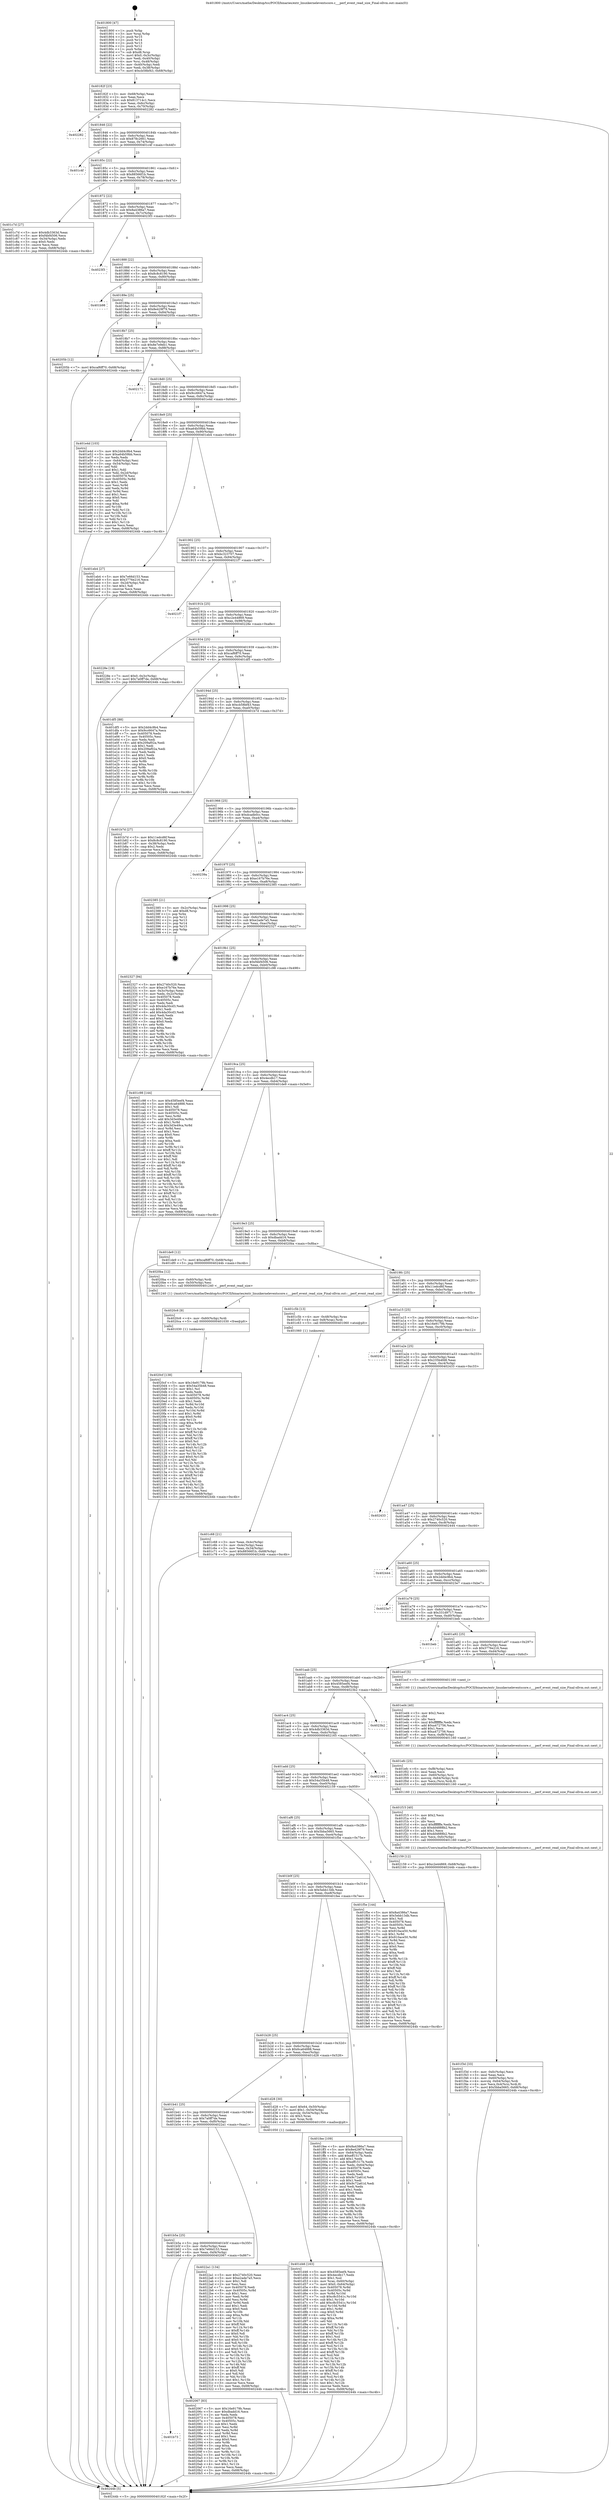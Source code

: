 digraph "0x401800" {
  label = "0x401800 (/mnt/c/Users/mathe/Desktop/tcc/POCII/binaries/extr_linuxkerneleventscore.c___perf_event_read_size_Final-ollvm.out::main(0))"
  labelloc = "t"
  node[shape=record]

  Entry [label="",width=0.3,height=0.3,shape=circle,fillcolor=black,style=filled]
  "0x40182f" [label="{
     0x40182f [23]\l
     | [instrs]\l
     &nbsp;&nbsp;0x40182f \<+3\>: mov -0x68(%rbp),%eax\l
     &nbsp;&nbsp;0x401832 \<+2\>: mov %eax,%ecx\l
     &nbsp;&nbsp;0x401834 \<+6\>: sub $0x813714c1,%ecx\l
     &nbsp;&nbsp;0x40183a \<+3\>: mov %eax,-0x6c(%rbp)\l
     &nbsp;&nbsp;0x40183d \<+3\>: mov %ecx,-0x70(%rbp)\l
     &nbsp;&nbsp;0x401840 \<+6\>: je 0000000000402282 \<main+0xa82\>\l
  }"]
  "0x402282" [label="{
     0x402282\l
  }", style=dashed]
  "0x401846" [label="{
     0x401846 [22]\l
     | [instrs]\l
     &nbsp;&nbsp;0x401846 \<+5\>: jmp 000000000040184b \<main+0x4b\>\l
     &nbsp;&nbsp;0x40184b \<+3\>: mov -0x6c(%rbp),%eax\l
     &nbsp;&nbsp;0x40184e \<+5\>: sub $0x878c2661,%eax\l
     &nbsp;&nbsp;0x401853 \<+3\>: mov %eax,-0x74(%rbp)\l
     &nbsp;&nbsp;0x401856 \<+6\>: je 0000000000401c4f \<main+0x44f\>\l
  }"]
  Exit [label="",width=0.3,height=0.3,shape=circle,fillcolor=black,style=filled,peripheries=2]
  "0x401c4f" [label="{
     0x401c4f\l
  }", style=dashed]
  "0x40185c" [label="{
     0x40185c [22]\l
     | [instrs]\l
     &nbsp;&nbsp;0x40185c \<+5\>: jmp 0000000000401861 \<main+0x61\>\l
     &nbsp;&nbsp;0x401861 \<+3\>: mov -0x6c(%rbp),%eax\l
     &nbsp;&nbsp;0x401864 \<+5\>: sub $0x88566f1b,%eax\l
     &nbsp;&nbsp;0x401869 \<+3\>: mov %eax,-0x78(%rbp)\l
     &nbsp;&nbsp;0x40186c \<+6\>: je 0000000000401c7d \<main+0x47d\>\l
  }"]
  "0x4020cf" [label="{
     0x4020cf [138]\l
     | [instrs]\l
     &nbsp;&nbsp;0x4020cf \<+5\>: mov $0x16e9179b,%esi\l
     &nbsp;&nbsp;0x4020d4 \<+5\>: mov $0x54a35b48,%eax\l
     &nbsp;&nbsp;0x4020d9 \<+2\>: mov $0x1,%cl\l
     &nbsp;&nbsp;0x4020db \<+2\>: xor %edx,%edx\l
     &nbsp;&nbsp;0x4020dd \<+8\>: mov 0x405078,%r8d\l
     &nbsp;&nbsp;0x4020e5 \<+8\>: mov 0x40505c,%r9d\l
     &nbsp;&nbsp;0x4020ed \<+3\>: sub $0x1,%edx\l
     &nbsp;&nbsp;0x4020f0 \<+3\>: mov %r8d,%r10d\l
     &nbsp;&nbsp;0x4020f3 \<+3\>: add %edx,%r10d\l
     &nbsp;&nbsp;0x4020f6 \<+4\>: imul %r10d,%r8d\l
     &nbsp;&nbsp;0x4020fa \<+4\>: and $0x1,%r8d\l
     &nbsp;&nbsp;0x4020fe \<+4\>: cmp $0x0,%r8d\l
     &nbsp;&nbsp;0x402102 \<+4\>: sete %r11b\l
     &nbsp;&nbsp;0x402106 \<+4\>: cmp $0xa,%r9d\l
     &nbsp;&nbsp;0x40210a \<+3\>: setl %bl\l
     &nbsp;&nbsp;0x40210d \<+3\>: mov %r11b,%r14b\l
     &nbsp;&nbsp;0x402110 \<+4\>: xor $0xff,%r14b\l
     &nbsp;&nbsp;0x402114 \<+3\>: mov %bl,%r15b\l
     &nbsp;&nbsp;0x402117 \<+4\>: xor $0xff,%r15b\l
     &nbsp;&nbsp;0x40211b \<+3\>: xor $0x0,%cl\l
     &nbsp;&nbsp;0x40211e \<+3\>: mov %r14b,%r12b\l
     &nbsp;&nbsp;0x402121 \<+4\>: and $0x0,%r12b\l
     &nbsp;&nbsp;0x402125 \<+3\>: and %cl,%r11b\l
     &nbsp;&nbsp;0x402128 \<+3\>: mov %r15b,%r13b\l
     &nbsp;&nbsp;0x40212b \<+4\>: and $0x0,%r13b\l
     &nbsp;&nbsp;0x40212f \<+2\>: and %cl,%bl\l
     &nbsp;&nbsp;0x402131 \<+3\>: or %r11b,%r12b\l
     &nbsp;&nbsp;0x402134 \<+3\>: or %bl,%r13b\l
     &nbsp;&nbsp;0x402137 \<+3\>: xor %r13b,%r12b\l
     &nbsp;&nbsp;0x40213a \<+3\>: or %r15b,%r14b\l
     &nbsp;&nbsp;0x40213d \<+4\>: xor $0xff,%r14b\l
     &nbsp;&nbsp;0x402141 \<+3\>: or $0x0,%cl\l
     &nbsp;&nbsp;0x402144 \<+3\>: and %cl,%r14b\l
     &nbsp;&nbsp;0x402147 \<+3\>: or %r14b,%r12b\l
     &nbsp;&nbsp;0x40214a \<+4\>: test $0x1,%r12b\l
     &nbsp;&nbsp;0x40214e \<+3\>: cmovne %eax,%esi\l
     &nbsp;&nbsp;0x402151 \<+3\>: mov %esi,-0x68(%rbp)\l
     &nbsp;&nbsp;0x402154 \<+5\>: jmp 000000000040244b \<main+0xc4b\>\l
  }"]
  "0x401c7d" [label="{
     0x401c7d [27]\l
     | [instrs]\l
     &nbsp;&nbsp;0x401c7d \<+5\>: mov $0x4db3363d,%eax\l
     &nbsp;&nbsp;0x401c82 \<+5\>: mov $0xf4bf4506,%ecx\l
     &nbsp;&nbsp;0x401c87 \<+3\>: mov -0x34(%rbp),%edx\l
     &nbsp;&nbsp;0x401c8a \<+3\>: cmp $0x0,%edx\l
     &nbsp;&nbsp;0x401c8d \<+3\>: cmove %ecx,%eax\l
     &nbsp;&nbsp;0x401c90 \<+3\>: mov %eax,-0x68(%rbp)\l
     &nbsp;&nbsp;0x401c93 \<+5\>: jmp 000000000040244b \<main+0xc4b\>\l
  }"]
  "0x401872" [label="{
     0x401872 [22]\l
     | [instrs]\l
     &nbsp;&nbsp;0x401872 \<+5\>: jmp 0000000000401877 \<main+0x77\>\l
     &nbsp;&nbsp;0x401877 \<+3\>: mov -0x6c(%rbp),%eax\l
     &nbsp;&nbsp;0x40187a \<+5\>: sub $0x8a4386a7,%eax\l
     &nbsp;&nbsp;0x40187f \<+3\>: mov %eax,-0x7c(%rbp)\l
     &nbsp;&nbsp;0x401882 \<+6\>: je 00000000004023f3 \<main+0xbf3\>\l
  }"]
  "0x4020c6" [label="{
     0x4020c6 [9]\l
     | [instrs]\l
     &nbsp;&nbsp;0x4020c6 \<+4\>: mov -0x60(%rbp),%rdi\l
     &nbsp;&nbsp;0x4020ca \<+5\>: call 0000000000401030 \<free@plt\>\l
     | [calls]\l
     &nbsp;&nbsp;0x401030 \{1\} (unknown)\l
  }"]
  "0x4023f3" [label="{
     0x4023f3\l
  }", style=dashed]
  "0x401888" [label="{
     0x401888 [22]\l
     | [instrs]\l
     &nbsp;&nbsp;0x401888 \<+5\>: jmp 000000000040188d \<main+0x8d\>\l
     &nbsp;&nbsp;0x40188d \<+3\>: mov -0x6c(%rbp),%eax\l
     &nbsp;&nbsp;0x401890 \<+5\>: sub $0x8c8c8190,%eax\l
     &nbsp;&nbsp;0x401895 \<+3\>: mov %eax,-0x80(%rbp)\l
     &nbsp;&nbsp;0x401898 \<+6\>: je 0000000000401b98 \<main+0x398\>\l
  }"]
  "0x401b73" [label="{
     0x401b73\l
  }", style=dashed]
  "0x401b98" [label="{
     0x401b98\l
  }", style=dashed]
  "0x40189e" [label="{
     0x40189e [25]\l
     | [instrs]\l
     &nbsp;&nbsp;0x40189e \<+5\>: jmp 00000000004018a3 \<main+0xa3\>\l
     &nbsp;&nbsp;0x4018a3 \<+3\>: mov -0x6c(%rbp),%eax\l
     &nbsp;&nbsp;0x4018a6 \<+5\>: sub $0x8e429f79,%eax\l
     &nbsp;&nbsp;0x4018ab \<+6\>: mov %eax,-0x84(%rbp)\l
     &nbsp;&nbsp;0x4018b1 \<+6\>: je 000000000040205b \<main+0x85b\>\l
  }"]
  "0x402067" [label="{
     0x402067 [83]\l
     | [instrs]\l
     &nbsp;&nbsp;0x402067 \<+5\>: mov $0x16e9179b,%eax\l
     &nbsp;&nbsp;0x40206c \<+5\>: mov $0xdbadd16,%ecx\l
     &nbsp;&nbsp;0x402071 \<+2\>: xor %edx,%edx\l
     &nbsp;&nbsp;0x402073 \<+7\>: mov 0x405078,%esi\l
     &nbsp;&nbsp;0x40207a \<+7\>: mov 0x40505c,%edi\l
     &nbsp;&nbsp;0x402081 \<+3\>: sub $0x1,%edx\l
     &nbsp;&nbsp;0x402084 \<+3\>: mov %esi,%r8d\l
     &nbsp;&nbsp;0x402087 \<+3\>: add %edx,%r8d\l
     &nbsp;&nbsp;0x40208a \<+4\>: imul %r8d,%esi\l
     &nbsp;&nbsp;0x40208e \<+3\>: and $0x1,%esi\l
     &nbsp;&nbsp;0x402091 \<+3\>: cmp $0x0,%esi\l
     &nbsp;&nbsp;0x402094 \<+4\>: sete %r9b\l
     &nbsp;&nbsp;0x402098 \<+3\>: cmp $0xa,%edi\l
     &nbsp;&nbsp;0x40209b \<+4\>: setl %r10b\l
     &nbsp;&nbsp;0x40209f \<+3\>: mov %r9b,%r11b\l
     &nbsp;&nbsp;0x4020a2 \<+3\>: and %r10b,%r11b\l
     &nbsp;&nbsp;0x4020a5 \<+3\>: xor %r10b,%r9b\l
     &nbsp;&nbsp;0x4020a8 \<+3\>: or %r9b,%r11b\l
     &nbsp;&nbsp;0x4020ab \<+4\>: test $0x1,%r11b\l
     &nbsp;&nbsp;0x4020af \<+3\>: cmovne %ecx,%eax\l
     &nbsp;&nbsp;0x4020b2 \<+3\>: mov %eax,-0x68(%rbp)\l
     &nbsp;&nbsp;0x4020b5 \<+5\>: jmp 000000000040244b \<main+0xc4b\>\l
  }"]
  "0x40205b" [label="{
     0x40205b [12]\l
     | [instrs]\l
     &nbsp;&nbsp;0x40205b \<+7\>: movl $0xcaf6ff70,-0x68(%rbp)\l
     &nbsp;&nbsp;0x402062 \<+5\>: jmp 000000000040244b \<main+0xc4b\>\l
  }"]
  "0x4018b7" [label="{
     0x4018b7 [25]\l
     | [instrs]\l
     &nbsp;&nbsp;0x4018b7 \<+5\>: jmp 00000000004018bc \<main+0xbc\>\l
     &nbsp;&nbsp;0x4018bc \<+3\>: mov -0x6c(%rbp),%eax\l
     &nbsp;&nbsp;0x4018bf \<+5\>: sub $0x8e7e9eb1,%eax\l
     &nbsp;&nbsp;0x4018c4 \<+6\>: mov %eax,-0x88(%rbp)\l
     &nbsp;&nbsp;0x4018ca \<+6\>: je 0000000000402171 \<main+0x971\>\l
  }"]
  "0x401b5a" [label="{
     0x401b5a [25]\l
     | [instrs]\l
     &nbsp;&nbsp;0x401b5a \<+5\>: jmp 0000000000401b5f \<main+0x35f\>\l
     &nbsp;&nbsp;0x401b5f \<+3\>: mov -0x6c(%rbp),%eax\l
     &nbsp;&nbsp;0x401b62 \<+5\>: sub $0x7e66d153,%eax\l
     &nbsp;&nbsp;0x401b67 \<+6\>: mov %eax,-0xf4(%rbp)\l
     &nbsp;&nbsp;0x401b6d \<+6\>: je 0000000000402067 \<main+0x867\>\l
  }"]
  "0x402171" [label="{
     0x402171\l
  }", style=dashed]
  "0x4018d0" [label="{
     0x4018d0 [25]\l
     | [instrs]\l
     &nbsp;&nbsp;0x4018d0 \<+5\>: jmp 00000000004018d5 \<main+0xd5\>\l
     &nbsp;&nbsp;0x4018d5 \<+3\>: mov -0x6c(%rbp),%eax\l
     &nbsp;&nbsp;0x4018d8 \<+5\>: sub $0x9cc6647a,%eax\l
     &nbsp;&nbsp;0x4018dd \<+6\>: mov %eax,-0x8c(%rbp)\l
     &nbsp;&nbsp;0x4018e3 \<+6\>: je 0000000000401e4d \<main+0x64d\>\l
  }"]
  "0x4022a1" [label="{
     0x4022a1 [134]\l
     | [instrs]\l
     &nbsp;&nbsp;0x4022a1 \<+5\>: mov $0x2740c520,%eax\l
     &nbsp;&nbsp;0x4022a6 \<+5\>: mov $0xe2ade7a5,%ecx\l
     &nbsp;&nbsp;0x4022ab \<+2\>: mov $0x1,%dl\l
     &nbsp;&nbsp;0x4022ad \<+2\>: xor %esi,%esi\l
     &nbsp;&nbsp;0x4022af \<+7\>: mov 0x405078,%edi\l
     &nbsp;&nbsp;0x4022b6 \<+8\>: mov 0x40505c,%r8d\l
     &nbsp;&nbsp;0x4022be \<+3\>: sub $0x1,%esi\l
     &nbsp;&nbsp;0x4022c1 \<+3\>: mov %edi,%r9d\l
     &nbsp;&nbsp;0x4022c4 \<+3\>: add %esi,%r9d\l
     &nbsp;&nbsp;0x4022c7 \<+4\>: imul %r9d,%edi\l
     &nbsp;&nbsp;0x4022cb \<+3\>: and $0x1,%edi\l
     &nbsp;&nbsp;0x4022ce \<+3\>: cmp $0x0,%edi\l
     &nbsp;&nbsp;0x4022d1 \<+4\>: sete %r10b\l
     &nbsp;&nbsp;0x4022d5 \<+4\>: cmp $0xa,%r8d\l
     &nbsp;&nbsp;0x4022d9 \<+4\>: setl %r11b\l
     &nbsp;&nbsp;0x4022dd \<+3\>: mov %r10b,%bl\l
     &nbsp;&nbsp;0x4022e0 \<+3\>: xor $0xff,%bl\l
     &nbsp;&nbsp;0x4022e3 \<+3\>: mov %r11b,%r14b\l
     &nbsp;&nbsp;0x4022e6 \<+4\>: xor $0xff,%r14b\l
     &nbsp;&nbsp;0x4022ea \<+3\>: xor $0x0,%dl\l
     &nbsp;&nbsp;0x4022ed \<+3\>: mov %bl,%r15b\l
     &nbsp;&nbsp;0x4022f0 \<+4\>: and $0x0,%r15b\l
     &nbsp;&nbsp;0x4022f4 \<+3\>: and %dl,%r10b\l
     &nbsp;&nbsp;0x4022f7 \<+3\>: mov %r14b,%r12b\l
     &nbsp;&nbsp;0x4022fa \<+4\>: and $0x0,%r12b\l
     &nbsp;&nbsp;0x4022fe \<+3\>: and %dl,%r11b\l
     &nbsp;&nbsp;0x402301 \<+3\>: or %r10b,%r15b\l
     &nbsp;&nbsp;0x402304 \<+3\>: or %r11b,%r12b\l
     &nbsp;&nbsp;0x402307 \<+3\>: xor %r12b,%r15b\l
     &nbsp;&nbsp;0x40230a \<+3\>: or %r14b,%bl\l
     &nbsp;&nbsp;0x40230d \<+3\>: xor $0xff,%bl\l
     &nbsp;&nbsp;0x402310 \<+3\>: or $0x0,%dl\l
     &nbsp;&nbsp;0x402313 \<+2\>: and %dl,%bl\l
     &nbsp;&nbsp;0x402315 \<+3\>: or %bl,%r15b\l
     &nbsp;&nbsp;0x402318 \<+4\>: test $0x1,%r15b\l
     &nbsp;&nbsp;0x40231c \<+3\>: cmovne %ecx,%eax\l
     &nbsp;&nbsp;0x40231f \<+3\>: mov %eax,-0x68(%rbp)\l
     &nbsp;&nbsp;0x402322 \<+5\>: jmp 000000000040244b \<main+0xc4b\>\l
  }"]
  "0x401e4d" [label="{
     0x401e4d [103]\l
     | [instrs]\l
     &nbsp;&nbsp;0x401e4d \<+5\>: mov $0x2dd4c9b4,%eax\l
     &nbsp;&nbsp;0x401e52 \<+5\>: mov $0xa64b59bb,%ecx\l
     &nbsp;&nbsp;0x401e57 \<+2\>: xor %edx,%edx\l
     &nbsp;&nbsp;0x401e59 \<+3\>: mov -0x64(%rbp),%esi\l
     &nbsp;&nbsp;0x401e5c \<+3\>: cmp -0x54(%rbp),%esi\l
     &nbsp;&nbsp;0x401e5f \<+4\>: setl %dil\l
     &nbsp;&nbsp;0x401e63 \<+4\>: and $0x1,%dil\l
     &nbsp;&nbsp;0x401e67 \<+4\>: mov %dil,-0x2d(%rbp)\l
     &nbsp;&nbsp;0x401e6b \<+7\>: mov 0x405078,%esi\l
     &nbsp;&nbsp;0x401e72 \<+8\>: mov 0x40505c,%r8d\l
     &nbsp;&nbsp;0x401e7a \<+3\>: sub $0x1,%edx\l
     &nbsp;&nbsp;0x401e7d \<+3\>: mov %esi,%r9d\l
     &nbsp;&nbsp;0x401e80 \<+3\>: add %edx,%r9d\l
     &nbsp;&nbsp;0x401e83 \<+4\>: imul %r9d,%esi\l
     &nbsp;&nbsp;0x401e87 \<+3\>: and $0x1,%esi\l
     &nbsp;&nbsp;0x401e8a \<+3\>: cmp $0x0,%esi\l
     &nbsp;&nbsp;0x401e8d \<+4\>: sete %dil\l
     &nbsp;&nbsp;0x401e91 \<+4\>: cmp $0xa,%r8d\l
     &nbsp;&nbsp;0x401e95 \<+4\>: setl %r10b\l
     &nbsp;&nbsp;0x401e99 \<+3\>: mov %dil,%r11b\l
     &nbsp;&nbsp;0x401e9c \<+3\>: and %r10b,%r11b\l
     &nbsp;&nbsp;0x401e9f \<+3\>: xor %r10b,%dil\l
     &nbsp;&nbsp;0x401ea2 \<+3\>: or %dil,%r11b\l
     &nbsp;&nbsp;0x401ea5 \<+4\>: test $0x1,%r11b\l
     &nbsp;&nbsp;0x401ea9 \<+3\>: cmovne %ecx,%eax\l
     &nbsp;&nbsp;0x401eac \<+3\>: mov %eax,-0x68(%rbp)\l
     &nbsp;&nbsp;0x401eaf \<+5\>: jmp 000000000040244b \<main+0xc4b\>\l
  }"]
  "0x4018e9" [label="{
     0x4018e9 [25]\l
     | [instrs]\l
     &nbsp;&nbsp;0x4018e9 \<+5\>: jmp 00000000004018ee \<main+0xee\>\l
     &nbsp;&nbsp;0x4018ee \<+3\>: mov -0x6c(%rbp),%eax\l
     &nbsp;&nbsp;0x4018f1 \<+5\>: sub $0xa64b59bb,%eax\l
     &nbsp;&nbsp;0x4018f6 \<+6\>: mov %eax,-0x90(%rbp)\l
     &nbsp;&nbsp;0x4018fc \<+6\>: je 0000000000401eb4 \<main+0x6b4\>\l
  }"]
  "0x401f3d" [label="{
     0x401f3d [33]\l
     | [instrs]\l
     &nbsp;&nbsp;0x401f3d \<+6\>: mov -0xfc(%rbp),%ecx\l
     &nbsp;&nbsp;0x401f43 \<+3\>: imul %eax,%ecx\l
     &nbsp;&nbsp;0x401f46 \<+4\>: mov -0x60(%rbp),%rsi\l
     &nbsp;&nbsp;0x401f4a \<+4\>: movslq -0x64(%rbp),%rdi\l
     &nbsp;&nbsp;0x401f4e \<+4\>: mov %ecx,0x4(%rsi,%rdi,8)\l
     &nbsp;&nbsp;0x401f52 \<+7\>: movl $0x5bba5665,-0x68(%rbp)\l
     &nbsp;&nbsp;0x401f59 \<+5\>: jmp 000000000040244b \<main+0xc4b\>\l
  }"]
  "0x401eb4" [label="{
     0x401eb4 [27]\l
     | [instrs]\l
     &nbsp;&nbsp;0x401eb4 \<+5\>: mov $0x7e66d153,%eax\l
     &nbsp;&nbsp;0x401eb9 \<+5\>: mov $0x3776e216,%ecx\l
     &nbsp;&nbsp;0x401ebe \<+3\>: mov -0x2d(%rbp),%dl\l
     &nbsp;&nbsp;0x401ec1 \<+3\>: test $0x1,%dl\l
     &nbsp;&nbsp;0x401ec4 \<+3\>: cmovne %ecx,%eax\l
     &nbsp;&nbsp;0x401ec7 \<+3\>: mov %eax,-0x68(%rbp)\l
     &nbsp;&nbsp;0x401eca \<+5\>: jmp 000000000040244b \<main+0xc4b\>\l
  }"]
  "0x401902" [label="{
     0x401902 [25]\l
     | [instrs]\l
     &nbsp;&nbsp;0x401902 \<+5\>: jmp 0000000000401907 \<main+0x107\>\l
     &nbsp;&nbsp;0x401907 \<+3\>: mov -0x6c(%rbp),%eax\l
     &nbsp;&nbsp;0x40190a \<+5\>: sub $0xbc323707,%eax\l
     &nbsp;&nbsp;0x40190f \<+6\>: mov %eax,-0x94(%rbp)\l
     &nbsp;&nbsp;0x401915 \<+6\>: je 00000000004021f7 \<main+0x9f7\>\l
  }"]
  "0x401f15" [label="{
     0x401f15 [40]\l
     | [instrs]\l
     &nbsp;&nbsp;0x401f15 \<+5\>: mov $0x2,%ecx\l
     &nbsp;&nbsp;0x401f1a \<+1\>: cltd\l
     &nbsp;&nbsp;0x401f1b \<+2\>: idiv %ecx\l
     &nbsp;&nbsp;0x401f1d \<+6\>: imul $0xfffffffe,%edx,%ecx\l
     &nbsp;&nbsp;0x401f23 \<+6\>: sub $0xdd4888b2,%ecx\l
     &nbsp;&nbsp;0x401f29 \<+3\>: add $0x1,%ecx\l
     &nbsp;&nbsp;0x401f2c \<+6\>: add $0xdd4888b2,%ecx\l
     &nbsp;&nbsp;0x401f32 \<+6\>: mov %ecx,-0xfc(%rbp)\l
     &nbsp;&nbsp;0x401f38 \<+5\>: call 0000000000401160 \<next_i\>\l
     | [calls]\l
     &nbsp;&nbsp;0x401160 \{1\} (/mnt/c/Users/mathe/Desktop/tcc/POCII/binaries/extr_linuxkerneleventscore.c___perf_event_read_size_Final-ollvm.out::next_i)\l
  }"]
  "0x4021f7" [label="{
     0x4021f7\l
  }", style=dashed]
  "0x40191b" [label="{
     0x40191b [25]\l
     | [instrs]\l
     &nbsp;&nbsp;0x40191b \<+5\>: jmp 0000000000401920 \<main+0x120\>\l
     &nbsp;&nbsp;0x401920 \<+3\>: mov -0x6c(%rbp),%eax\l
     &nbsp;&nbsp;0x401923 \<+5\>: sub $0xc2e44869,%eax\l
     &nbsp;&nbsp;0x401928 \<+6\>: mov %eax,-0x98(%rbp)\l
     &nbsp;&nbsp;0x40192e \<+6\>: je 000000000040228e \<main+0xa8e\>\l
  }"]
  "0x401efc" [label="{
     0x401efc [25]\l
     | [instrs]\l
     &nbsp;&nbsp;0x401efc \<+6\>: mov -0xf8(%rbp),%ecx\l
     &nbsp;&nbsp;0x401f02 \<+3\>: imul %eax,%ecx\l
     &nbsp;&nbsp;0x401f05 \<+4\>: mov -0x60(%rbp),%rsi\l
     &nbsp;&nbsp;0x401f09 \<+4\>: movslq -0x64(%rbp),%rdi\l
     &nbsp;&nbsp;0x401f0d \<+3\>: mov %ecx,(%rsi,%rdi,8)\l
     &nbsp;&nbsp;0x401f10 \<+5\>: call 0000000000401160 \<next_i\>\l
     | [calls]\l
     &nbsp;&nbsp;0x401160 \{1\} (/mnt/c/Users/mathe/Desktop/tcc/POCII/binaries/extr_linuxkerneleventscore.c___perf_event_read_size_Final-ollvm.out::next_i)\l
  }"]
  "0x40228e" [label="{
     0x40228e [19]\l
     | [instrs]\l
     &nbsp;&nbsp;0x40228e \<+7\>: movl $0x0,-0x3c(%rbp)\l
     &nbsp;&nbsp;0x402295 \<+7\>: movl $0x7a0ff7de,-0x68(%rbp)\l
     &nbsp;&nbsp;0x40229c \<+5\>: jmp 000000000040244b \<main+0xc4b\>\l
  }"]
  "0x401934" [label="{
     0x401934 [25]\l
     | [instrs]\l
     &nbsp;&nbsp;0x401934 \<+5\>: jmp 0000000000401939 \<main+0x139\>\l
     &nbsp;&nbsp;0x401939 \<+3\>: mov -0x6c(%rbp),%eax\l
     &nbsp;&nbsp;0x40193c \<+5\>: sub $0xcaf6ff70,%eax\l
     &nbsp;&nbsp;0x401941 \<+6\>: mov %eax,-0x9c(%rbp)\l
     &nbsp;&nbsp;0x401947 \<+6\>: je 0000000000401df5 \<main+0x5f5\>\l
  }"]
  "0x401ed4" [label="{
     0x401ed4 [40]\l
     | [instrs]\l
     &nbsp;&nbsp;0x401ed4 \<+5\>: mov $0x2,%ecx\l
     &nbsp;&nbsp;0x401ed9 \<+1\>: cltd\l
     &nbsp;&nbsp;0x401eda \<+2\>: idiv %ecx\l
     &nbsp;&nbsp;0x401edc \<+6\>: imul $0xfffffffe,%edx,%ecx\l
     &nbsp;&nbsp;0x401ee2 \<+6\>: add $0xa472756,%ecx\l
     &nbsp;&nbsp;0x401ee8 \<+3\>: add $0x1,%ecx\l
     &nbsp;&nbsp;0x401eeb \<+6\>: sub $0xa472756,%ecx\l
     &nbsp;&nbsp;0x401ef1 \<+6\>: mov %ecx,-0xf8(%rbp)\l
     &nbsp;&nbsp;0x401ef7 \<+5\>: call 0000000000401160 \<next_i\>\l
     | [calls]\l
     &nbsp;&nbsp;0x401160 \{1\} (/mnt/c/Users/mathe/Desktop/tcc/POCII/binaries/extr_linuxkerneleventscore.c___perf_event_read_size_Final-ollvm.out::next_i)\l
  }"]
  "0x401df5" [label="{
     0x401df5 [88]\l
     | [instrs]\l
     &nbsp;&nbsp;0x401df5 \<+5\>: mov $0x2dd4c9b4,%eax\l
     &nbsp;&nbsp;0x401dfa \<+5\>: mov $0x9cc6647a,%ecx\l
     &nbsp;&nbsp;0x401dff \<+7\>: mov 0x405078,%edx\l
     &nbsp;&nbsp;0x401e06 \<+7\>: mov 0x40505c,%esi\l
     &nbsp;&nbsp;0x401e0d \<+2\>: mov %edx,%edi\l
     &nbsp;&nbsp;0x401e0f \<+6\>: add $0x209af02a,%edi\l
     &nbsp;&nbsp;0x401e15 \<+3\>: sub $0x1,%edi\l
     &nbsp;&nbsp;0x401e18 \<+6\>: sub $0x209af02a,%edi\l
     &nbsp;&nbsp;0x401e1e \<+3\>: imul %edi,%edx\l
     &nbsp;&nbsp;0x401e21 \<+3\>: and $0x1,%edx\l
     &nbsp;&nbsp;0x401e24 \<+3\>: cmp $0x0,%edx\l
     &nbsp;&nbsp;0x401e27 \<+4\>: sete %r8b\l
     &nbsp;&nbsp;0x401e2b \<+3\>: cmp $0xa,%esi\l
     &nbsp;&nbsp;0x401e2e \<+4\>: setl %r9b\l
     &nbsp;&nbsp;0x401e32 \<+3\>: mov %r8b,%r10b\l
     &nbsp;&nbsp;0x401e35 \<+3\>: and %r9b,%r10b\l
     &nbsp;&nbsp;0x401e38 \<+3\>: xor %r9b,%r8b\l
     &nbsp;&nbsp;0x401e3b \<+3\>: or %r8b,%r10b\l
     &nbsp;&nbsp;0x401e3e \<+4\>: test $0x1,%r10b\l
     &nbsp;&nbsp;0x401e42 \<+3\>: cmovne %ecx,%eax\l
     &nbsp;&nbsp;0x401e45 \<+3\>: mov %eax,-0x68(%rbp)\l
     &nbsp;&nbsp;0x401e48 \<+5\>: jmp 000000000040244b \<main+0xc4b\>\l
  }"]
  "0x40194d" [label="{
     0x40194d [25]\l
     | [instrs]\l
     &nbsp;&nbsp;0x40194d \<+5\>: jmp 0000000000401952 \<main+0x152\>\l
     &nbsp;&nbsp;0x401952 \<+3\>: mov -0x6c(%rbp),%eax\l
     &nbsp;&nbsp;0x401955 \<+5\>: sub $0xcb58bf43,%eax\l
     &nbsp;&nbsp;0x40195a \<+6\>: mov %eax,-0xa0(%rbp)\l
     &nbsp;&nbsp;0x401960 \<+6\>: je 0000000000401b7d \<main+0x37d\>\l
  }"]
  "0x401d46" [label="{
     0x401d46 [163]\l
     | [instrs]\l
     &nbsp;&nbsp;0x401d46 \<+5\>: mov $0x4585eef4,%ecx\l
     &nbsp;&nbsp;0x401d4b \<+5\>: mov $0x4ecdb17,%edx\l
     &nbsp;&nbsp;0x401d50 \<+3\>: mov $0x1,%sil\l
     &nbsp;&nbsp;0x401d53 \<+4\>: mov %rax,-0x60(%rbp)\l
     &nbsp;&nbsp;0x401d57 \<+7\>: movl $0x0,-0x64(%rbp)\l
     &nbsp;&nbsp;0x401d5e \<+8\>: mov 0x405078,%r8d\l
     &nbsp;&nbsp;0x401d66 \<+8\>: mov 0x40505c,%r9d\l
     &nbsp;&nbsp;0x401d6e \<+3\>: mov %r8d,%r10d\l
     &nbsp;&nbsp;0x401d71 \<+7\>: sub $0xc8c5541c,%r10d\l
     &nbsp;&nbsp;0x401d78 \<+4\>: sub $0x1,%r10d\l
     &nbsp;&nbsp;0x401d7c \<+7\>: add $0xc8c5541c,%r10d\l
     &nbsp;&nbsp;0x401d83 \<+4\>: imul %r10d,%r8d\l
     &nbsp;&nbsp;0x401d87 \<+4\>: and $0x1,%r8d\l
     &nbsp;&nbsp;0x401d8b \<+4\>: cmp $0x0,%r8d\l
     &nbsp;&nbsp;0x401d8f \<+4\>: sete %r11b\l
     &nbsp;&nbsp;0x401d93 \<+4\>: cmp $0xa,%r9d\l
     &nbsp;&nbsp;0x401d97 \<+3\>: setl %bl\l
     &nbsp;&nbsp;0x401d9a \<+3\>: mov %r11b,%r14b\l
     &nbsp;&nbsp;0x401d9d \<+4\>: xor $0xff,%r14b\l
     &nbsp;&nbsp;0x401da1 \<+3\>: mov %bl,%r15b\l
     &nbsp;&nbsp;0x401da4 \<+4\>: xor $0xff,%r15b\l
     &nbsp;&nbsp;0x401da8 \<+4\>: xor $0x1,%sil\l
     &nbsp;&nbsp;0x401dac \<+3\>: mov %r14b,%r12b\l
     &nbsp;&nbsp;0x401daf \<+4\>: and $0xff,%r12b\l
     &nbsp;&nbsp;0x401db3 \<+3\>: and %sil,%r11b\l
     &nbsp;&nbsp;0x401db6 \<+3\>: mov %r15b,%r13b\l
     &nbsp;&nbsp;0x401db9 \<+4\>: and $0xff,%r13b\l
     &nbsp;&nbsp;0x401dbd \<+3\>: and %sil,%bl\l
     &nbsp;&nbsp;0x401dc0 \<+3\>: or %r11b,%r12b\l
     &nbsp;&nbsp;0x401dc3 \<+3\>: or %bl,%r13b\l
     &nbsp;&nbsp;0x401dc6 \<+3\>: xor %r13b,%r12b\l
     &nbsp;&nbsp;0x401dc9 \<+3\>: or %r15b,%r14b\l
     &nbsp;&nbsp;0x401dcc \<+4\>: xor $0xff,%r14b\l
     &nbsp;&nbsp;0x401dd0 \<+4\>: or $0x1,%sil\l
     &nbsp;&nbsp;0x401dd4 \<+3\>: and %sil,%r14b\l
     &nbsp;&nbsp;0x401dd7 \<+3\>: or %r14b,%r12b\l
     &nbsp;&nbsp;0x401dda \<+4\>: test $0x1,%r12b\l
     &nbsp;&nbsp;0x401dde \<+3\>: cmovne %edx,%ecx\l
     &nbsp;&nbsp;0x401de1 \<+3\>: mov %ecx,-0x68(%rbp)\l
     &nbsp;&nbsp;0x401de4 \<+5\>: jmp 000000000040244b \<main+0xc4b\>\l
  }"]
  "0x401b7d" [label="{
     0x401b7d [27]\l
     | [instrs]\l
     &nbsp;&nbsp;0x401b7d \<+5\>: mov $0x11edcd6f,%eax\l
     &nbsp;&nbsp;0x401b82 \<+5\>: mov $0x8c8c8190,%ecx\l
     &nbsp;&nbsp;0x401b87 \<+3\>: mov -0x38(%rbp),%edx\l
     &nbsp;&nbsp;0x401b8a \<+3\>: cmp $0x2,%edx\l
     &nbsp;&nbsp;0x401b8d \<+3\>: cmovne %ecx,%eax\l
     &nbsp;&nbsp;0x401b90 \<+3\>: mov %eax,-0x68(%rbp)\l
     &nbsp;&nbsp;0x401b93 \<+5\>: jmp 000000000040244b \<main+0xc4b\>\l
  }"]
  "0x401966" [label="{
     0x401966 [25]\l
     | [instrs]\l
     &nbsp;&nbsp;0x401966 \<+5\>: jmp 000000000040196b \<main+0x16b\>\l
     &nbsp;&nbsp;0x40196b \<+3\>: mov -0x6c(%rbp),%eax\l
     &nbsp;&nbsp;0x40196e \<+5\>: sub $0xdcadb0cc,%eax\l
     &nbsp;&nbsp;0x401973 \<+6\>: mov %eax,-0xa4(%rbp)\l
     &nbsp;&nbsp;0x401979 \<+6\>: je 000000000040239a \<main+0xb9a\>\l
  }"]
  "0x40244b" [label="{
     0x40244b [5]\l
     | [instrs]\l
     &nbsp;&nbsp;0x40244b \<+5\>: jmp 000000000040182f \<main+0x2f\>\l
  }"]
  "0x401800" [label="{
     0x401800 [47]\l
     | [instrs]\l
     &nbsp;&nbsp;0x401800 \<+1\>: push %rbp\l
     &nbsp;&nbsp;0x401801 \<+3\>: mov %rsp,%rbp\l
     &nbsp;&nbsp;0x401804 \<+2\>: push %r15\l
     &nbsp;&nbsp;0x401806 \<+2\>: push %r14\l
     &nbsp;&nbsp;0x401808 \<+2\>: push %r13\l
     &nbsp;&nbsp;0x40180a \<+2\>: push %r12\l
     &nbsp;&nbsp;0x40180c \<+1\>: push %rbx\l
     &nbsp;&nbsp;0x40180d \<+7\>: sub $0xd8,%rsp\l
     &nbsp;&nbsp;0x401814 \<+7\>: movl $0x0,-0x3c(%rbp)\l
     &nbsp;&nbsp;0x40181b \<+3\>: mov %edi,-0x40(%rbp)\l
     &nbsp;&nbsp;0x40181e \<+4\>: mov %rsi,-0x48(%rbp)\l
     &nbsp;&nbsp;0x401822 \<+3\>: mov -0x40(%rbp),%edi\l
     &nbsp;&nbsp;0x401825 \<+3\>: mov %edi,-0x38(%rbp)\l
     &nbsp;&nbsp;0x401828 \<+7\>: movl $0xcb58bf43,-0x68(%rbp)\l
  }"]
  "0x401b41" [label="{
     0x401b41 [25]\l
     | [instrs]\l
     &nbsp;&nbsp;0x401b41 \<+5\>: jmp 0000000000401b46 \<main+0x346\>\l
     &nbsp;&nbsp;0x401b46 \<+3\>: mov -0x6c(%rbp),%eax\l
     &nbsp;&nbsp;0x401b49 \<+5\>: sub $0x7a0ff7de,%eax\l
     &nbsp;&nbsp;0x401b4e \<+6\>: mov %eax,-0xf0(%rbp)\l
     &nbsp;&nbsp;0x401b54 \<+6\>: je 00000000004022a1 \<main+0xaa1\>\l
  }"]
  "0x40239a" [label="{
     0x40239a\l
  }", style=dashed]
  "0x40197f" [label="{
     0x40197f [25]\l
     | [instrs]\l
     &nbsp;&nbsp;0x40197f \<+5\>: jmp 0000000000401984 \<main+0x184\>\l
     &nbsp;&nbsp;0x401984 \<+3\>: mov -0x6c(%rbp),%eax\l
     &nbsp;&nbsp;0x401987 \<+5\>: sub $0xe167b76e,%eax\l
     &nbsp;&nbsp;0x40198c \<+6\>: mov %eax,-0xa8(%rbp)\l
     &nbsp;&nbsp;0x401992 \<+6\>: je 0000000000402385 \<main+0xb85\>\l
  }"]
  "0x401d28" [label="{
     0x401d28 [30]\l
     | [instrs]\l
     &nbsp;&nbsp;0x401d28 \<+7\>: movl $0x64,-0x50(%rbp)\l
     &nbsp;&nbsp;0x401d2f \<+7\>: movl $0x1,-0x54(%rbp)\l
     &nbsp;&nbsp;0x401d36 \<+4\>: movslq -0x54(%rbp),%rax\l
     &nbsp;&nbsp;0x401d3a \<+4\>: shl $0x3,%rax\l
     &nbsp;&nbsp;0x401d3e \<+3\>: mov %rax,%rdi\l
     &nbsp;&nbsp;0x401d41 \<+5\>: call 0000000000401050 \<malloc@plt\>\l
     | [calls]\l
     &nbsp;&nbsp;0x401050 \{1\} (unknown)\l
  }"]
  "0x402385" [label="{
     0x402385 [21]\l
     | [instrs]\l
     &nbsp;&nbsp;0x402385 \<+3\>: mov -0x2c(%rbp),%eax\l
     &nbsp;&nbsp;0x402388 \<+7\>: add $0xd8,%rsp\l
     &nbsp;&nbsp;0x40238f \<+1\>: pop %rbx\l
     &nbsp;&nbsp;0x402390 \<+2\>: pop %r12\l
     &nbsp;&nbsp;0x402392 \<+2\>: pop %r13\l
     &nbsp;&nbsp;0x402394 \<+2\>: pop %r14\l
     &nbsp;&nbsp;0x402396 \<+2\>: pop %r15\l
     &nbsp;&nbsp;0x402398 \<+1\>: pop %rbp\l
     &nbsp;&nbsp;0x402399 \<+1\>: ret\l
  }"]
  "0x401998" [label="{
     0x401998 [25]\l
     | [instrs]\l
     &nbsp;&nbsp;0x401998 \<+5\>: jmp 000000000040199d \<main+0x19d\>\l
     &nbsp;&nbsp;0x40199d \<+3\>: mov -0x6c(%rbp),%eax\l
     &nbsp;&nbsp;0x4019a0 \<+5\>: sub $0xe2ade7a5,%eax\l
     &nbsp;&nbsp;0x4019a5 \<+6\>: mov %eax,-0xac(%rbp)\l
     &nbsp;&nbsp;0x4019ab \<+6\>: je 0000000000402327 \<main+0xb27\>\l
  }"]
  "0x401b28" [label="{
     0x401b28 [25]\l
     | [instrs]\l
     &nbsp;&nbsp;0x401b28 \<+5\>: jmp 0000000000401b2d \<main+0x32d\>\l
     &nbsp;&nbsp;0x401b2d \<+3\>: mov -0x6c(%rbp),%eax\l
     &nbsp;&nbsp;0x401b30 \<+5\>: sub $0x6ca64888,%eax\l
     &nbsp;&nbsp;0x401b35 \<+6\>: mov %eax,-0xec(%rbp)\l
     &nbsp;&nbsp;0x401b3b \<+6\>: je 0000000000401d28 \<main+0x528\>\l
  }"]
  "0x402327" [label="{
     0x402327 [94]\l
     | [instrs]\l
     &nbsp;&nbsp;0x402327 \<+5\>: mov $0x2740c520,%eax\l
     &nbsp;&nbsp;0x40232c \<+5\>: mov $0xe167b76e,%ecx\l
     &nbsp;&nbsp;0x402331 \<+3\>: mov -0x3c(%rbp),%edx\l
     &nbsp;&nbsp;0x402334 \<+3\>: mov %edx,-0x2c(%rbp)\l
     &nbsp;&nbsp;0x402337 \<+7\>: mov 0x405078,%edx\l
     &nbsp;&nbsp;0x40233e \<+7\>: mov 0x40505c,%esi\l
     &nbsp;&nbsp;0x402345 \<+2\>: mov %edx,%edi\l
     &nbsp;&nbsp;0x402347 \<+6\>: sub $0x4da30cd3,%edi\l
     &nbsp;&nbsp;0x40234d \<+3\>: sub $0x1,%edi\l
     &nbsp;&nbsp;0x402350 \<+6\>: add $0x4da30cd3,%edi\l
     &nbsp;&nbsp;0x402356 \<+3\>: imul %edi,%edx\l
     &nbsp;&nbsp;0x402359 \<+3\>: and $0x1,%edx\l
     &nbsp;&nbsp;0x40235c \<+3\>: cmp $0x0,%edx\l
     &nbsp;&nbsp;0x40235f \<+4\>: sete %r8b\l
     &nbsp;&nbsp;0x402363 \<+3\>: cmp $0xa,%esi\l
     &nbsp;&nbsp;0x402366 \<+4\>: setl %r9b\l
     &nbsp;&nbsp;0x40236a \<+3\>: mov %r8b,%r10b\l
     &nbsp;&nbsp;0x40236d \<+3\>: and %r9b,%r10b\l
     &nbsp;&nbsp;0x402370 \<+3\>: xor %r9b,%r8b\l
     &nbsp;&nbsp;0x402373 \<+3\>: or %r8b,%r10b\l
     &nbsp;&nbsp;0x402376 \<+4\>: test $0x1,%r10b\l
     &nbsp;&nbsp;0x40237a \<+3\>: cmovne %ecx,%eax\l
     &nbsp;&nbsp;0x40237d \<+3\>: mov %eax,-0x68(%rbp)\l
     &nbsp;&nbsp;0x402380 \<+5\>: jmp 000000000040244b \<main+0xc4b\>\l
  }"]
  "0x4019b1" [label="{
     0x4019b1 [25]\l
     | [instrs]\l
     &nbsp;&nbsp;0x4019b1 \<+5\>: jmp 00000000004019b6 \<main+0x1b6\>\l
     &nbsp;&nbsp;0x4019b6 \<+3\>: mov -0x6c(%rbp),%eax\l
     &nbsp;&nbsp;0x4019b9 \<+5\>: sub $0xf4bf4506,%eax\l
     &nbsp;&nbsp;0x4019be \<+6\>: mov %eax,-0xb0(%rbp)\l
     &nbsp;&nbsp;0x4019c4 \<+6\>: je 0000000000401c98 \<main+0x498\>\l
  }"]
  "0x401fee" [label="{
     0x401fee [109]\l
     | [instrs]\l
     &nbsp;&nbsp;0x401fee \<+5\>: mov $0x8a4386a7,%eax\l
     &nbsp;&nbsp;0x401ff3 \<+5\>: mov $0x8e429f79,%ecx\l
     &nbsp;&nbsp;0x401ff8 \<+3\>: mov -0x64(%rbp),%edx\l
     &nbsp;&nbsp;0x401ffb \<+6\>: add $0xeff1517b,%edx\l
     &nbsp;&nbsp;0x402001 \<+3\>: add $0x1,%edx\l
     &nbsp;&nbsp;0x402004 \<+6\>: sub $0xeff1517b,%edx\l
     &nbsp;&nbsp;0x40200a \<+3\>: mov %edx,-0x64(%rbp)\l
     &nbsp;&nbsp;0x40200d \<+7\>: mov 0x405078,%edx\l
     &nbsp;&nbsp;0x402014 \<+7\>: mov 0x40505c,%esi\l
     &nbsp;&nbsp;0x40201b \<+2\>: mov %edx,%edi\l
     &nbsp;&nbsp;0x40201d \<+6\>: sub $0x9c72a61d,%edi\l
     &nbsp;&nbsp;0x402023 \<+3\>: sub $0x1,%edi\l
     &nbsp;&nbsp;0x402026 \<+6\>: add $0x9c72a61d,%edi\l
     &nbsp;&nbsp;0x40202c \<+3\>: imul %edi,%edx\l
     &nbsp;&nbsp;0x40202f \<+3\>: and $0x1,%edx\l
     &nbsp;&nbsp;0x402032 \<+3\>: cmp $0x0,%edx\l
     &nbsp;&nbsp;0x402035 \<+4\>: sete %r8b\l
     &nbsp;&nbsp;0x402039 \<+3\>: cmp $0xa,%esi\l
     &nbsp;&nbsp;0x40203c \<+4\>: setl %r9b\l
     &nbsp;&nbsp;0x402040 \<+3\>: mov %r8b,%r10b\l
     &nbsp;&nbsp;0x402043 \<+3\>: and %r9b,%r10b\l
     &nbsp;&nbsp;0x402046 \<+3\>: xor %r9b,%r8b\l
     &nbsp;&nbsp;0x402049 \<+3\>: or %r8b,%r10b\l
     &nbsp;&nbsp;0x40204c \<+4\>: test $0x1,%r10b\l
     &nbsp;&nbsp;0x402050 \<+3\>: cmovne %ecx,%eax\l
     &nbsp;&nbsp;0x402053 \<+3\>: mov %eax,-0x68(%rbp)\l
     &nbsp;&nbsp;0x402056 \<+5\>: jmp 000000000040244b \<main+0xc4b\>\l
  }"]
  "0x401c98" [label="{
     0x401c98 [144]\l
     | [instrs]\l
     &nbsp;&nbsp;0x401c98 \<+5\>: mov $0x4585eef4,%eax\l
     &nbsp;&nbsp;0x401c9d \<+5\>: mov $0x6ca64888,%ecx\l
     &nbsp;&nbsp;0x401ca2 \<+2\>: mov $0x1,%dl\l
     &nbsp;&nbsp;0x401ca4 \<+7\>: mov 0x405078,%esi\l
     &nbsp;&nbsp;0x401cab \<+7\>: mov 0x40505c,%edi\l
     &nbsp;&nbsp;0x401cb2 \<+3\>: mov %esi,%r8d\l
     &nbsp;&nbsp;0x401cb5 \<+7\>: add $0x3d3e49ca,%r8d\l
     &nbsp;&nbsp;0x401cbc \<+4\>: sub $0x1,%r8d\l
     &nbsp;&nbsp;0x401cc0 \<+7\>: sub $0x3d3e49ca,%r8d\l
     &nbsp;&nbsp;0x401cc7 \<+4\>: imul %r8d,%esi\l
     &nbsp;&nbsp;0x401ccb \<+3\>: and $0x1,%esi\l
     &nbsp;&nbsp;0x401cce \<+3\>: cmp $0x0,%esi\l
     &nbsp;&nbsp;0x401cd1 \<+4\>: sete %r9b\l
     &nbsp;&nbsp;0x401cd5 \<+3\>: cmp $0xa,%edi\l
     &nbsp;&nbsp;0x401cd8 \<+4\>: setl %r10b\l
     &nbsp;&nbsp;0x401cdc \<+3\>: mov %r9b,%r11b\l
     &nbsp;&nbsp;0x401cdf \<+4\>: xor $0xff,%r11b\l
     &nbsp;&nbsp;0x401ce3 \<+3\>: mov %r10b,%bl\l
     &nbsp;&nbsp;0x401ce6 \<+3\>: xor $0xff,%bl\l
     &nbsp;&nbsp;0x401ce9 \<+3\>: xor $0x1,%dl\l
     &nbsp;&nbsp;0x401cec \<+3\>: mov %r11b,%r14b\l
     &nbsp;&nbsp;0x401cef \<+4\>: and $0xff,%r14b\l
     &nbsp;&nbsp;0x401cf3 \<+3\>: and %dl,%r9b\l
     &nbsp;&nbsp;0x401cf6 \<+3\>: mov %bl,%r15b\l
     &nbsp;&nbsp;0x401cf9 \<+4\>: and $0xff,%r15b\l
     &nbsp;&nbsp;0x401cfd \<+3\>: and %dl,%r10b\l
     &nbsp;&nbsp;0x401d00 \<+3\>: or %r9b,%r14b\l
     &nbsp;&nbsp;0x401d03 \<+3\>: or %r10b,%r15b\l
     &nbsp;&nbsp;0x401d06 \<+3\>: xor %r15b,%r14b\l
     &nbsp;&nbsp;0x401d09 \<+3\>: or %bl,%r11b\l
     &nbsp;&nbsp;0x401d0c \<+4\>: xor $0xff,%r11b\l
     &nbsp;&nbsp;0x401d10 \<+3\>: or $0x1,%dl\l
     &nbsp;&nbsp;0x401d13 \<+3\>: and %dl,%r11b\l
     &nbsp;&nbsp;0x401d16 \<+3\>: or %r11b,%r14b\l
     &nbsp;&nbsp;0x401d19 \<+4\>: test $0x1,%r14b\l
     &nbsp;&nbsp;0x401d1d \<+3\>: cmovne %ecx,%eax\l
     &nbsp;&nbsp;0x401d20 \<+3\>: mov %eax,-0x68(%rbp)\l
     &nbsp;&nbsp;0x401d23 \<+5\>: jmp 000000000040244b \<main+0xc4b\>\l
  }"]
  "0x4019ca" [label="{
     0x4019ca [25]\l
     | [instrs]\l
     &nbsp;&nbsp;0x4019ca \<+5\>: jmp 00000000004019cf \<main+0x1cf\>\l
     &nbsp;&nbsp;0x4019cf \<+3\>: mov -0x6c(%rbp),%eax\l
     &nbsp;&nbsp;0x4019d2 \<+5\>: sub $0x4ecdb17,%eax\l
     &nbsp;&nbsp;0x4019d7 \<+6\>: mov %eax,-0xb4(%rbp)\l
     &nbsp;&nbsp;0x4019dd \<+6\>: je 0000000000401de9 \<main+0x5e9\>\l
  }"]
  "0x401b0f" [label="{
     0x401b0f [25]\l
     | [instrs]\l
     &nbsp;&nbsp;0x401b0f \<+5\>: jmp 0000000000401b14 \<main+0x314\>\l
     &nbsp;&nbsp;0x401b14 \<+3\>: mov -0x6c(%rbp),%eax\l
     &nbsp;&nbsp;0x401b17 \<+5\>: sub $0x5ebb13db,%eax\l
     &nbsp;&nbsp;0x401b1c \<+6\>: mov %eax,-0xe8(%rbp)\l
     &nbsp;&nbsp;0x401b22 \<+6\>: je 0000000000401fee \<main+0x7ee\>\l
  }"]
  "0x401de9" [label="{
     0x401de9 [12]\l
     | [instrs]\l
     &nbsp;&nbsp;0x401de9 \<+7\>: movl $0xcaf6ff70,-0x68(%rbp)\l
     &nbsp;&nbsp;0x401df0 \<+5\>: jmp 000000000040244b \<main+0xc4b\>\l
  }"]
  "0x4019e3" [label="{
     0x4019e3 [25]\l
     | [instrs]\l
     &nbsp;&nbsp;0x4019e3 \<+5\>: jmp 00000000004019e8 \<main+0x1e8\>\l
     &nbsp;&nbsp;0x4019e8 \<+3\>: mov -0x6c(%rbp),%eax\l
     &nbsp;&nbsp;0x4019eb \<+5\>: sub $0xdbadd16,%eax\l
     &nbsp;&nbsp;0x4019f0 \<+6\>: mov %eax,-0xb8(%rbp)\l
     &nbsp;&nbsp;0x4019f6 \<+6\>: je 00000000004020ba \<main+0x8ba\>\l
  }"]
  "0x401f5e" [label="{
     0x401f5e [144]\l
     | [instrs]\l
     &nbsp;&nbsp;0x401f5e \<+5\>: mov $0x8a4386a7,%eax\l
     &nbsp;&nbsp;0x401f63 \<+5\>: mov $0x5ebb13db,%ecx\l
     &nbsp;&nbsp;0x401f68 \<+2\>: mov $0x1,%dl\l
     &nbsp;&nbsp;0x401f6a \<+7\>: mov 0x405078,%esi\l
     &nbsp;&nbsp;0x401f71 \<+7\>: mov 0x40505c,%edi\l
     &nbsp;&nbsp;0x401f78 \<+3\>: mov %esi,%r8d\l
     &nbsp;&nbsp;0x401f7b \<+7\>: sub $0x910ace50,%r8d\l
     &nbsp;&nbsp;0x401f82 \<+4\>: sub $0x1,%r8d\l
     &nbsp;&nbsp;0x401f86 \<+7\>: add $0x910ace50,%r8d\l
     &nbsp;&nbsp;0x401f8d \<+4\>: imul %r8d,%esi\l
     &nbsp;&nbsp;0x401f91 \<+3\>: and $0x1,%esi\l
     &nbsp;&nbsp;0x401f94 \<+3\>: cmp $0x0,%esi\l
     &nbsp;&nbsp;0x401f97 \<+4\>: sete %r9b\l
     &nbsp;&nbsp;0x401f9b \<+3\>: cmp $0xa,%edi\l
     &nbsp;&nbsp;0x401f9e \<+4\>: setl %r10b\l
     &nbsp;&nbsp;0x401fa2 \<+3\>: mov %r9b,%r11b\l
     &nbsp;&nbsp;0x401fa5 \<+4\>: xor $0xff,%r11b\l
     &nbsp;&nbsp;0x401fa9 \<+3\>: mov %r10b,%bl\l
     &nbsp;&nbsp;0x401fac \<+3\>: xor $0xff,%bl\l
     &nbsp;&nbsp;0x401faf \<+3\>: xor $0x1,%dl\l
     &nbsp;&nbsp;0x401fb2 \<+3\>: mov %r11b,%r14b\l
     &nbsp;&nbsp;0x401fb5 \<+4\>: and $0xff,%r14b\l
     &nbsp;&nbsp;0x401fb9 \<+3\>: and %dl,%r9b\l
     &nbsp;&nbsp;0x401fbc \<+3\>: mov %bl,%r15b\l
     &nbsp;&nbsp;0x401fbf \<+4\>: and $0xff,%r15b\l
     &nbsp;&nbsp;0x401fc3 \<+3\>: and %dl,%r10b\l
     &nbsp;&nbsp;0x401fc6 \<+3\>: or %r9b,%r14b\l
     &nbsp;&nbsp;0x401fc9 \<+3\>: or %r10b,%r15b\l
     &nbsp;&nbsp;0x401fcc \<+3\>: xor %r15b,%r14b\l
     &nbsp;&nbsp;0x401fcf \<+3\>: or %bl,%r11b\l
     &nbsp;&nbsp;0x401fd2 \<+4\>: xor $0xff,%r11b\l
     &nbsp;&nbsp;0x401fd6 \<+3\>: or $0x1,%dl\l
     &nbsp;&nbsp;0x401fd9 \<+3\>: and %dl,%r11b\l
     &nbsp;&nbsp;0x401fdc \<+3\>: or %r11b,%r14b\l
     &nbsp;&nbsp;0x401fdf \<+4\>: test $0x1,%r14b\l
     &nbsp;&nbsp;0x401fe3 \<+3\>: cmovne %ecx,%eax\l
     &nbsp;&nbsp;0x401fe6 \<+3\>: mov %eax,-0x68(%rbp)\l
     &nbsp;&nbsp;0x401fe9 \<+5\>: jmp 000000000040244b \<main+0xc4b\>\l
  }"]
  "0x4020ba" [label="{
     0x4020ba [12]\l
     | [instrs]\l
     &nbsp;&nbsp;0x4020ba \<+4\>: mov -0x60(%rbp),%rdi\l
     &nbsp;&nbsp;0x4020be \<+3\>: mov -0x50(%rbp),%esi\l
     &nbsp;&nbsp;0x4020c1 \<+5\>: call 0000000000401240 \<__perf_event_read_size\>\l
     | [calls]\l
     &nbsp;&nbsp;0x401240 \{1\} (/mnt/c/Users/mathe/Desktop/tcc/POCII/binaries/extr_linuxkerneleventscore.c___perf_event_read_size_Final-ollvm.out::__perf_event_read_size)\l
  }"]
  "0x4019fc" [label="{
     0x4019fc [25]\l
     | [instrs]\l
     &nbsp;&nbsp;0x4019fc \<+5\>: jmp 0000000000401a01 \<main+0x201\>\l
     &nbsp;&nbsp;0x401a01 \<+3\>: mov -0x6c(%rbp),%eax\l
     &nbsp;&nbsp;0x401a04 \<+5\>: sub $0x11edcd6f,%eax\l
     &nbsp;&nbsp;0x401a09 \<+6\>: mov %eax,-0xbc(%rbp)\l
     &nbsp;&nbsp;0x401a0f \<+6\>: je 0000000000401c5b \<main+0x45b\>\l
  }"]
  "0x401af6" [label="{
     0x401af6 [25]\l
     | [instrs]\l
     &nbsp;&nbsp;0x401af6 \<+5\>: jmp 0000000000401afb \<main+0x2fb\>\l
     &nbsp;&nbsp;0x401afb \<+3\>: mov -0x6c(%rbp),%eax\l
     &nbsp;&nbsp;0x401afe \<+5\>: sub $0x5bba5665,%eax\l
     &nbsp;&nbsp;0x401b03 \<+6\>: mov %eax,-0xe4(%rbp)\l
     &nbsp;&nbsp;0x401b09 \<+6\>: je 0000000000401f5e \<main+0x75e\>\l
  }"]
  "0x401c5b" [label="{
     0x401c5b [13]\l
     | [instrs]\l
     &nbsp;&nbsp;0x401c5b \<+4\>: mov -0x48(%rbp),%rax\l
     &nbsp;&nbsp;0x401c5f \<+4\>: mov 0x8(%rax),%rdi\l
     &nbsp;&nbsp;0x401c63 \<+5\>: call 0000000000401060 \<atoi@plt\>\l
     | [calls]\l
     &nbsp;&nbsp;0x401060 \{1\} (unknown)\l
  }"]
  "0x401a15" [label="{
     0x401a15 [25]\l
     | [instrs]\l
     &nbsp;&nbsp;0x401a15 \<+5\>: jmp 0000000000401a1a \<main+0x21a\>\l
     &nbsp;&nbsp;0x401a1a \<+3\>: mov -0x6c(%rbp),%eax\l
     &nbsp;&nbsp;0x401a1d \<+5\>: sub $0x16e9179b,%eax\l
     &nbsp;&nbsp;0x401a22 \<+6\>: mov %eax,-0xc0(%rbp)\l
     &nbsp;&nbsp;0x401a28 \<+6\>: je 0000000000402412 \<main+0xc12\>\l
  }"]
  "0x401c68" [label="{
     0x401c68 [21]\l
     | [instrs]\l
     &nbsp;&nbsp;0x401c68 \<+3\>: mov %eax,-0x4c(%rbp)\l
     &nbsp;&nbsp;0x401c6b \<+3\>: mov -0x4c(%rbp),%eax\l
     &nbsp;&nbsp;0x401c6e \<+3\>: mov %eax,-0x34(%rbp)\l
     &nbsp;&nbsp;0x401c71 \<+7\>: movl $0x88566f1b,-0x68(%rbp)\l
     &nbsp;&nbsp;0x401c78 \<+5\>: jmp 000000000040244b \<main+0xc4b\>\l
  }"]
  "0x402159" [label="{
     0x402159 [12]\l
     | [instrs]\l
     &nbsp;&nbsp;0x402159 \<+7\>: movl $0xc2e44869,-0x68(%rbp)\l
     &nbsp;&nbsp;0x402160 \<+5\>: jmp 000000000040244b \<main+0xc4b\>\l
  }"]
  "0x402412" [label="{
     0x402412\l
  }", style=dashed]
  "0x401a2e" [label="{
     0x401a2e [25]\l
     | [instrs]\l
     &nbsp;&nbsp;0x401a2e \<+5\>: jmp 0000000000401a33 \<main+0x233\>\l
     &nbsp;&nbsp;0x401a33 \<+3\>: mov -0x6c(%rbp),%eax\l
     &nbsp;&nbsp;0x401a36 \<+5\>: sub $0x235b4fd8,%eax\l
     &nbsp;&nbsp;0x401a3b \<+6\>: mov %eax,-0xc4(%rbp)\l
     &nbsp;&nbsp;0x401a41 \<+6\>: je 0000000000402433 \<main+0xc33\>\l
  }"]
  "0x401add" [label="{
     0x401add [25]\l
     | [instrs]\l
     &nbsp;&nbsp;0x401add \<+5\>: jmp 0000000000401ae2 \<main+0x2e2\>\l
     &nbsp;&nbsp;0x401ae2 \<+3\>: mov -0x6c(%rbp),%eax\l
     &nbsp;&nbsp;0x401ae5 \<+5\>: sub $0x54a35b48,%eax\l
     &nbsp;&nbsp;0x401aea \<+6\>: mov %eax,-0xe0(%rbp)\l
     &nbsp;&nbsp;0x401af0 \<+6\>: je 0000000000402159 \<main+0x959\>\l
  }"]
  "0x402433" [label="{
     0x402433\l
  }", style=dashed]
  "0x401a47" [label="{
     0x401a47 [25]\l
     | [instrs]\l
     &nbsp;&nbsp;0x401a47 \<+5\>: jmp 0000000000401a4c \<main+0x24c\>\l
     &nbsp;&nbsp;0x401a4c \<+3\>: mov -0x6c(%rbp),%eax\l
     &nbsp;&nbsp;0x401a4f \<+5\>: sub $0x2740c520,%eax\l
     &nbsp;&nbsp;0x401a54 \<+6\>: mov %eax,-0xc8(%rbp)\l
     &nbsp;&nbsp;0x401a5a \<+6\>: je 0000000000402444 \<main+0xc44\>\l
  }"]
  "0x402165" [label="{
     0x402165\l
  }", style=dashed]
  "0x402444" [label="{
     0x402444\l
  }", style=dashed]
  "0x401a60" [label="{
     0x401a60 [25]\l
     | [instrs]\l
     &nbsp;&nbsp;0x401a60 \<+5\>: jmp 0000000000401a65 \<main+0x265\>\l
     &nbsp;&nbsp;0x401a65 \<+3\>: mov -0x6c(%rbp),%eax\l
     &nbsp;&nbsp;0x401a68 \<+5\>: sub $0x2dd4c9b4,%eax\l
     &nbsp;&nbsp;0x401a6d \<+6\>: mov %eax,-0xcc(%rbp)\l
     &nbsp;&nbsp;0x401a73 \<+6\>: je 00000000004023e7 \<main+0xbe7\>\l
  }"]
  "0x401ac4" [label="{
     0x401ac4 [25]\l
     | [instrs]\l
     &nbsp;&nbsp;0x401ac4 \<+5\>: jmp 0000000000401ac9 \<main+0x2c9\>\l
     &nbsp;&nbsp;0x401ac9 \<+3\>: mov -0x6c(%rbp),%eax\l
     &nbsp;&nbsp;0x401acc \<+5\>: sub $0x4db3363d,%eax\l
     &nbsp;&nbsp;0x401ad1 \<+6\>: mov %eax,-0xdc(%rbp)\l
     &nbsp;&nbsp;0x401ad7 \<+6\>: je 0000000000402165 \<main+0x965\>\l
  }"]
  "0x4023e7" [label="{
     0x4023e7\l
  }", style=dashed]
  "0x401a79" [label="{
     0x401a79 [25]\l
     | [instrs]\l
     &nbsp;&nbsp;0x401a79 \<+5\>: jmp 0000000000401a7e \<main+0x27e\>\l
     &nbsp;&nbsp;0x401a7e \<+3\>: mov -0x6c(%rbp),%eax\l
     &nbsp;&nbsp;0x401a81 \<+5\>: sub $0x331d9717,%eax\l
     &nbsp;&nbsp;0x401a86 \<+6\>: mov %eax,-0xd0(%rbp)\l
     &nbsp;&nbsp;0x401a8c \<+6\>: je 0000000000401beb \<main+0x3eb\>\l
  }"]
  "0x4023b2" [label="{
     0x4023b2\l
  }", style=dashed]
  "0x401beb" [label="{
     0x401beb\l
  }", style=dashed]
  "0x401a92" [label="{
     0x401a92 [25]\l
     | [instrs]\l
     &nbsp;&nbsp;0x401a92 \<+5\>: jmp 0000000000401a97 \<main+0x297\>\l
     &nbsp;&nbsp;0x401a97 \<+3\>: mov -0x6c(%rbp),%eax\l
     &nbsp;&nbsp;0x401a9a \<+5\>: sub $0x3776e216,%eax\l
     &nbsp;&nbsp;0x401a9f \<+6\>: mov %eax,-0xd4(%rbp)\l
     &nbsp;&nbsp;0x401aa5 \<+6\>: je 0000000000401ecf \<main+0x6cf\>\l
  }"]
  "0x401aab" [label="{
     0x401aab [25]\l
     | [instrs]\l
     &nbsp;&nbsp;0x401aab \<+5\>: jmp 0000000000401ab0 \<main+0x2b0\>\l
     &nbsp;&nbsp;0x401ab0 \<+3\>: mov -0x6c(%rbp),%eax\l
     &nbsp;&nbsp;0x401ab3 \<+5\>: sub $0x4585eef4,%eax\l
     &nbsp;&nbsp;0x401ab8 \<+6\>: mov %eax,-0xd8(%rbp)\l
     &nbsp;&nbsp;0x401abe \<+6\>: je 00000000004023b2 \<main+0xbb2\>\l
  }"]
  "0x401ecf" [label="{
     0x401ecf [5]\l
     | [instrs]\l
     &nbsp;&nbsp;0x401ecf \<+5\>: call 0000000000401160 \<next_i\>\l
     | [calls]\l
     &nbsp;&nbsp;0x401160 \{1\} (/mnt/c/Users/mathe/Desktop/tcc/POCII/binaries/extr_linuxkerneleventscore.c___perf_event_read_size_Final-ollvm.out::next_i)\l
  }"]
  Entry -> "0x401800" [label=" 1"]
  "0x40182f" -> "0x402282" [label=" 0"]
  "0x40182f" -> "0x401846" [label=" 23"]
  "0x402385" -> Exit [label=" 1"]
  "0x401846" -> "0x401c4f" [label=" 0"]
  "0x401846" -> "0x40185c" [label=" 23"]
  "0x402327" -> "0x40244b" [label=" 1"]
  "0x40185c" -> "0x401c7d" [label=" 1"]
  "0x40185c" -> "0x401872" [label=" 22"]
  "0x4022a1" -> "0x40244b" [label=" 1"]
  "0x401872" -> "0x4023f3" [label=" 0"]
  "0x401872" -> "0x401888" [label=" 22"]
  "0x40228e" -> "0x40244b" [label=" 1"]
  "0x401888" -> "0x401b98" [label=" 0"]
  "0x401888" -> "0x40189e" [label=" 22"]
  "0x402159" -> "0x40244b" [label=" 1"]
  "0x40189e" -> "0x40205b" [label=" 1"]
  "0x40189e" -> "0x4018b7" [label=" 21"]
  "0x4020cf" -> "0x40244b" [label=" 1"]
  "0x4018b7" -> "0x402171" [label=" 0"]
  "0x4018b7" -> "0x4018d0" [label=" 21"]
  "0x4020ba" -> "0x4020c6" [label=" 1"]
  "0x4018d0" -> "0x401e4d" [label=" 2"]
  "0x4018d0" -> "0x4018e9" [label=" 19"]
  "0x402067" -> "0x40244b" [label=" 1"]
  "0x4018e9" -> "0x401eb4" [label=" 2"]
  "0x4018e9" -> "0x401902" [label=" 17"]
  "0x401b5a" -> "0x402067" [label=" 1"]
  "0x401902" -> "0x4021f7" [label=" 0"]
  "0x401902" -> "0x40191b" [label=" 17"]
  "0x4020c6" -> "0x4020cf" [label=" 1"]
  "0x40191b" -> "0x40228e" [label=" 1"]
  "0x40191b" -> "0x401934" [label=" 16"]
  "0x401b41" -> "0x401b5a" [label=" 1"]
  "0x401934" -> "0x401df5" [label=" 2"]
  "0x401934" -> "0x40194d" [label=" 14"]
  "0x401b41" -> "0x4022a1" [label=" 1"]
  "0x40194d" -> "0x401b7d" [label=" 1"]
  "0x40194d" -> "0x401966" [label=" 13"]
  "0x401b7d" -> "0x40244b" [label=" 1"]
  "0x401800" -> "0x40182f" [label=" 1"]
  "0x40244b" -> "0x40182f" [label=" 22"]
  "0x401b5a" -> "0x401b73" [label=" 0"]
  "0x401966" -> "0x40239a" [label=" 0"]
  "0x401966" -> "0x40197f" [label=" 13"]
  "0x40205b" -> "0x40244b" [label=" 1"]
  "0x40197f" -> "0x402385" [label=" 1"]
  "0x40197f" -> "0x401998" [label=" 12"]
  "0x401fee" -> "0x40244b" [label=" 1"]
  "0x401998" -> "0x402327" [label=" 1"]
  "0x401998" -> "0x4019b1" [label=" 11"]
  "0x401f3d" -> "0x40244b" [label=" 1"]
  "0x4019b1" -> "0x401c98" [label=" 1"]
  "0x4019b1" -> "0x4019ca" [label=" 10"]
  "0x401f15" -> "0x401f3d" [label=" 1"]
  "0x4019ca" -> "0x401de9" [label=" 1"]
  "0x4019ca" -> "0x4019e3" [label=" 9"]
  "0x401ed4" -> "0x401efc" [label=" 1"]
  "0x4019e3" -> "0x4020ba" [label=" 1"]
  "0x4019e3" -> "0x4019fc" [label=" 8"]
  "0x401ecf" -> "0x401ed4" [label=" 1"]
  "0x4019fc" -> "0x401c5b" [label=" 1"]
  "0x4019fc" -> "0x401a15" [label=" 7"]
  "0x401c5b" -> "0x401c68" [label=" 1"]
  "0x401c68" -> "0x40244b" [label=" 1"]
  "0x401c7d" -> "0x40244b" [label=" 1"]
  "0x401c98" -> "0x40244b" [label=" 1"]
  "0x401e4d" -> "0x40244b" [label=" 2"]
  "0x401a15" -> "0x402412" [label=" 0"]
  "0x401a15" -> "0x401a2e" [label=" 7"]
  "0x401df5" -> "0x40244b" [label=" 2"]
  "0x401a2e" -> "0x402433" [label=" 0"]
  "0x401a2e" -> "0x401a47" [label=" 7"]
  "0x401d46" -> "0x40244b" [label=" 1"]
  "0x401a47" -> "0x402444" [label=" 0"]
  "0x401a47" -> "0x401a60" [label=" 7"]
  "0x401d28" -> "0x401d46" [label=" 1"]
  "0x401a60" -> "0x4023e7" [label=" 0"]
  "0x401a60" -> "0x401a79" [label=" 7"]
  "0x401b28" -> "0x401d28" [label=" 1"]
  "0x401a79" -> "0x401beb" [label=" 0"]
  "0x401a79" -> "0x401a92" [label=" 7"]
  "0x401f5e" -> "0x40244b" [label=" 1"]
  "0x401a92" -> "0x401ecf" [label=" 1"]
  "0x401a92" -> "0x401aab" [label=" 6"]
  "0x401b0f" -> "0x401b28" [label=" 3"]
  "0x401aab" -> "0x4023b2" [label=" 0"]
  "0x401aab" -> "0x401ac4" [label=" 6"]
  "0x401b28" -> "0x401b41" [label=" 2"]
  "0x401ac4" -> "0x402165" [label=" 0"]
  "0x401ac4" -> "0x401add" [label=" 6"]
  "0x401de9" -> "0x40244b" [label=" 1"]
  "0x401add" -> "0x402159" [label=" 1"]
  "0x401add" -> "0x401af6" [label=" 5"]
  "0x401eb4" -> "0x40244b" [label=" 2"]
  "0x401af6" -> "0x401f5e" [label=" 1"]
  "0x401af6" -> "0x401b0f" [label=" 4"]
  "0x401efc" -> "0x401f15" [label=" 1"]
  "0x401b0f" -> "0x401fee" [label=" 1"]
}
